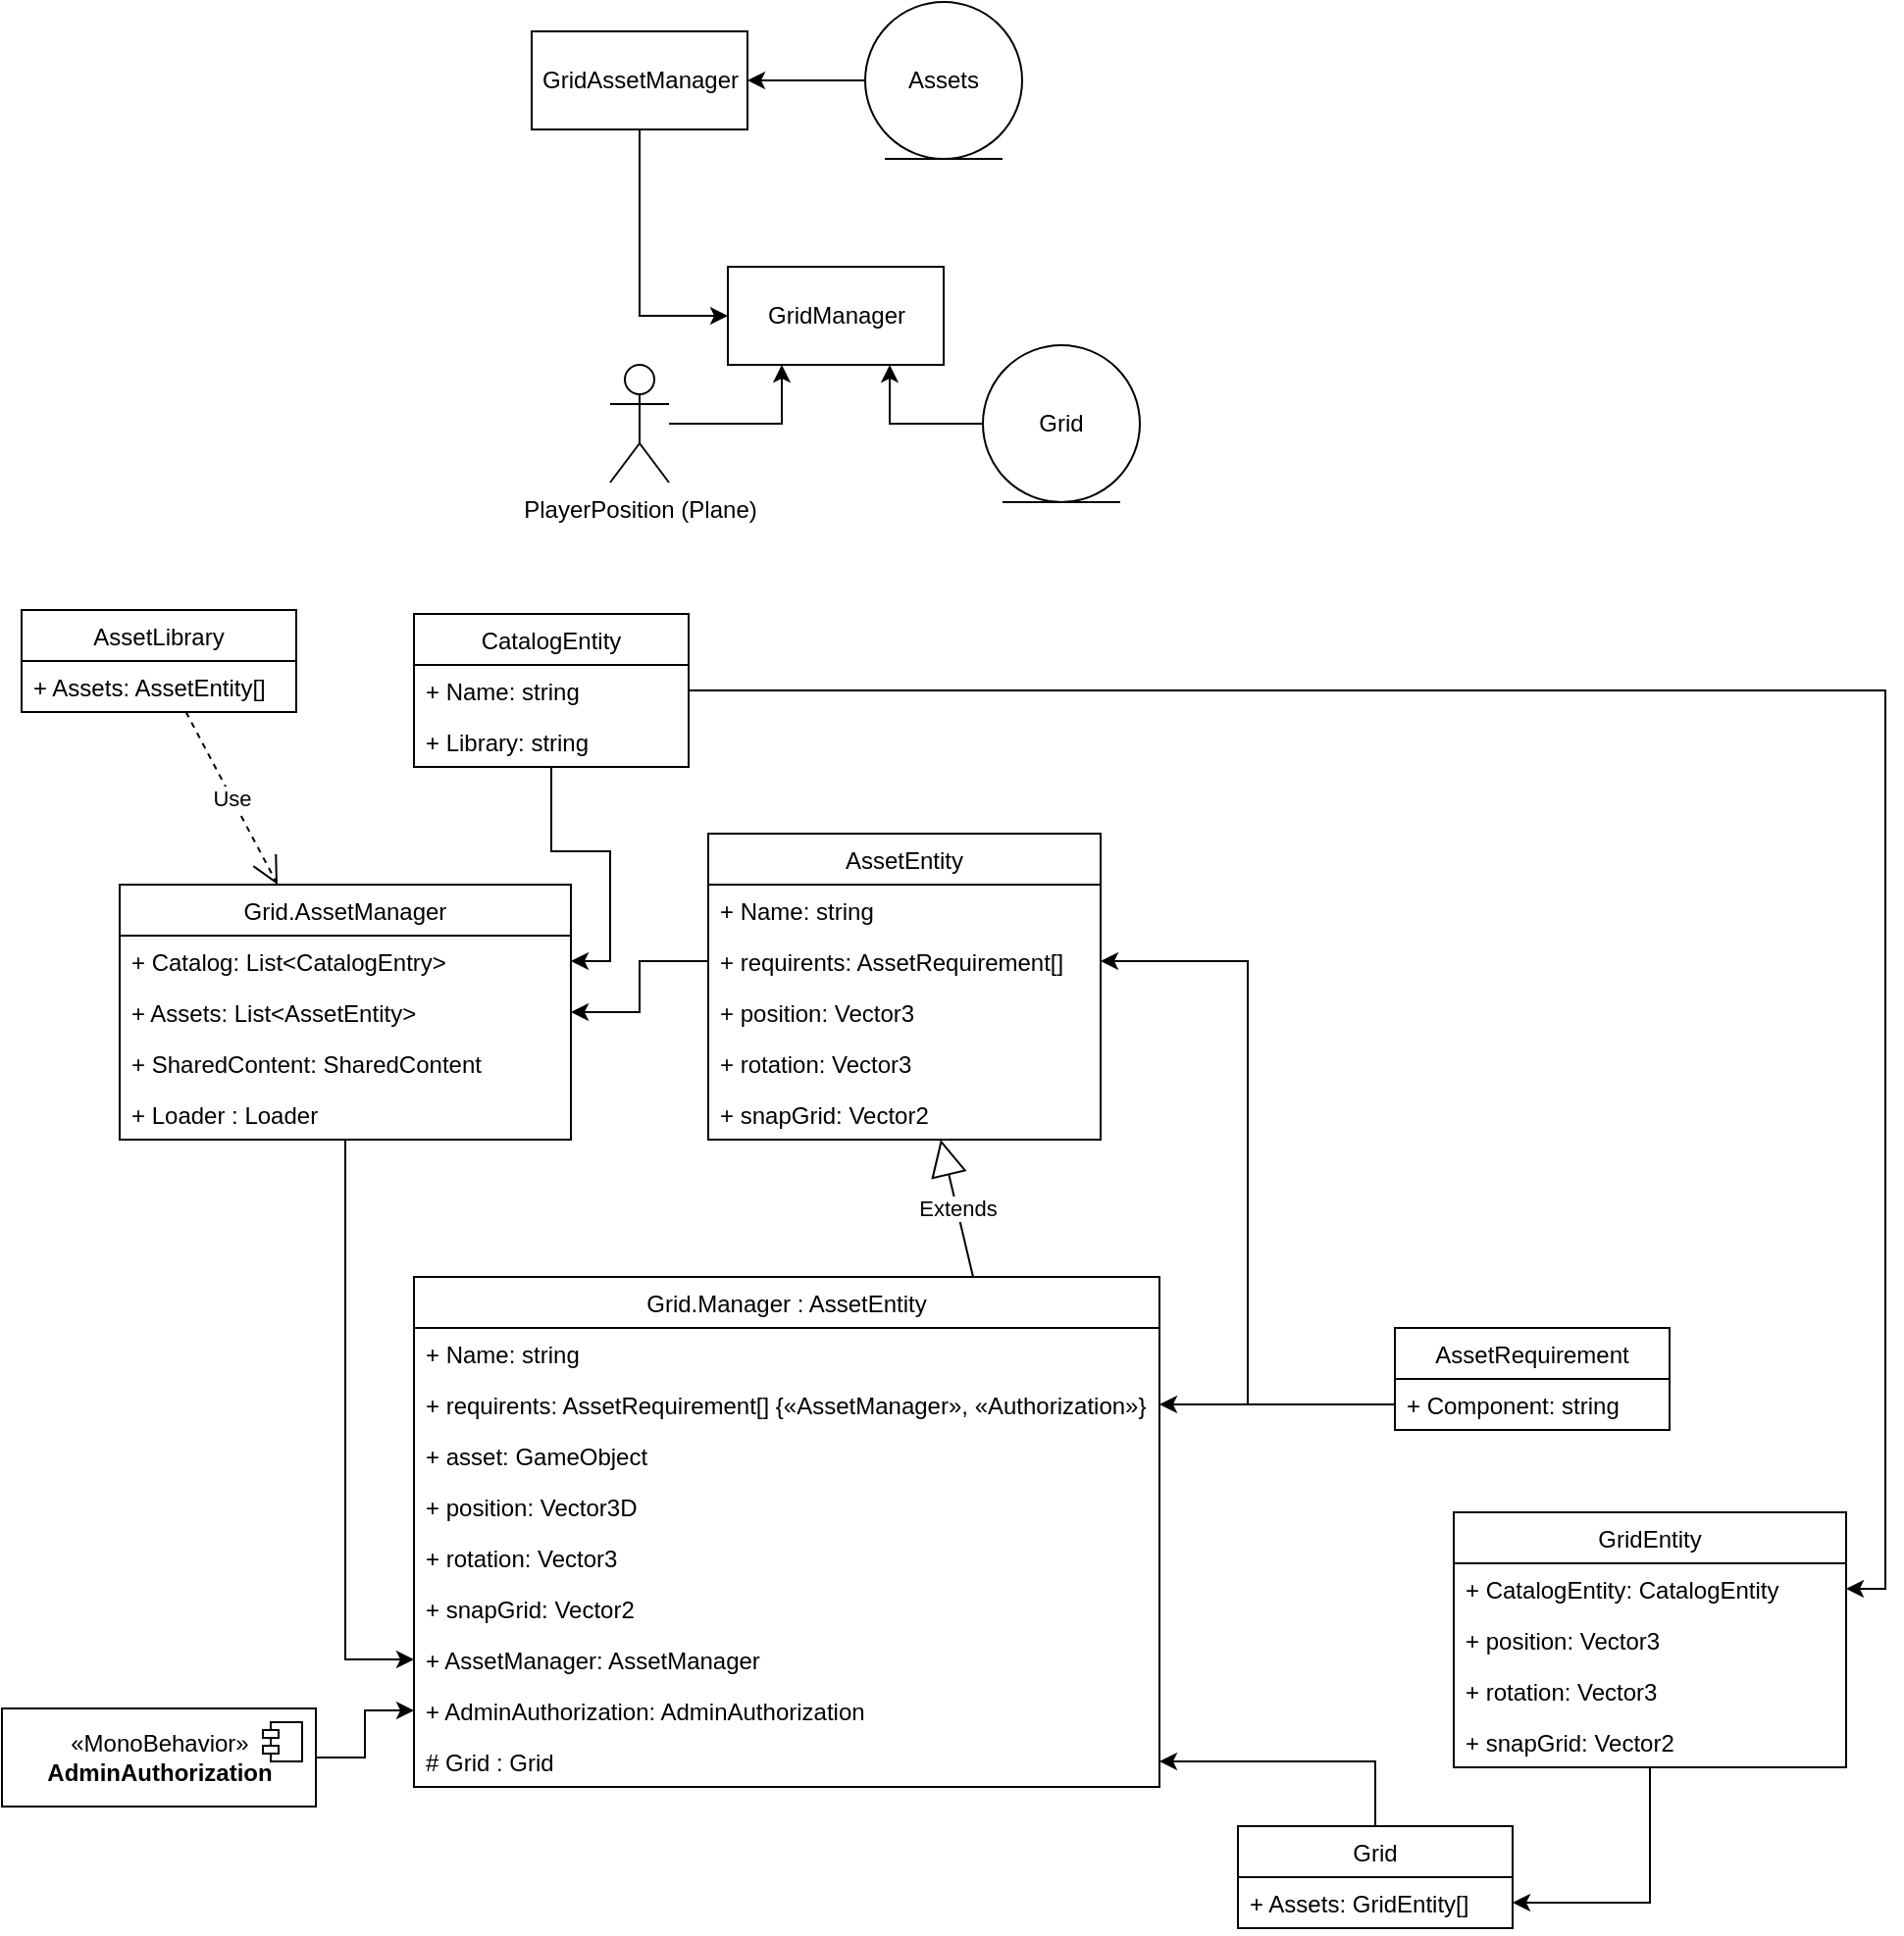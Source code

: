 <mxfile version="13.0.3" type="device"><diagram name="Page-1" id="9f46799a-70d6-7492-0946-bef42562c5a5"><mxGraphModel dx="1089" dy="820" grid="1" gridSize="10" guides="1" tooltips="1" connect="1" arrows="1" fold="1" page="1" pageScale="1" pageWidth="1100" pageHeight="850" background="#ffffff" math="0" shadow="0"><root><mxCell id="0"/><mxCell id="1" parent="0"/><mxCell id="yzY898gI7GPa-V3ytDoA-1" value="GridManager" style="html=1;" parent="1" vertex="1"><mxGeometry x="450" y="165" width="110" height="50" as="geometry"/></mxCell><mxCell id="yzY898gI7GPa-V3ytDoA-3" style="edgeStyle=orthogonalEdgeStyle;rounded=0;orthogonalLoop=1;jettySize=auto;html=1;entryX=0;entryY=0.5;entryDx=0;entryDy=0;" parent="1" source="yzY898gI7GPa-V3ytDoA-2" target="yzY898gI7GPa-V3ytDoA-1" edge="1"><mxGeometry relative="1" as="geometry"/></mxCell><mxCell id="yzY898gI7GPa-V3ytDoA-2" value="GridAssetManager" style="html=1;" parent="1" vertex="1"><mxGeometry x="350" y="45" width="110" height="50" as="geometry"/></mxCell><mxCell id="yzY898gI7GPa-V3ytDoA-5" style="edgeStyle=orthogonalEdgeStyle;rounded=0;orthogonalLoop=1;jettySize=auto;html=1;exitX=0;exitY=0.5;exitDx=0;exitDy=0;entryX=1;entryY=0.5;entryDx=0;entryDy=0;" parent="1" source="yzY898gI7GPa-V3ytDoA-4" target="yzY898gI7GPa-V3ytDoA-2" edge="1"><mxGeometry relative="1" as="geometry"/></mxCell><mxCell id="yzY898gI7GPa-V3ytDoA-4" value="Assets" style="ellipse;shape=umlEntity;whiteSpace=wrap;html=1;" parent="1" vertex="1"><mxGeometry x="520" y="30" width="80" height="80" as="geometry"/></mxCell><mxCell id="yzY898gI7GPa-V3ytDoA-7" style="edgeStyle=orthogonalEdgeStyle;rounded=0;orthogonalLoop=1;jettySize=auto;html=1;entryX=0.25;entryY=1;entryDx=0;entryDy=0;" parent="1" source="yzY898gI7GPa-V3ytDoA-6" target="yzY898gI7GPa-V3ytDoA-1" edge="1"><mxGeometry relative="1" as="geometry"/></mxCell><mxCell id="yzY898gI7GPa-V3ytDoA-6" value="PlayerPosition (Plane)" style="shape=umlActor;verticalLabelPosition=bottom;labelBackgroundColor=#ffffff;verticalAlign=top;html=1;" parent="1" vertex="1"><mxGeometry x="390" y="215" width="30" height="60" as="geometry"/></mxCell><mxCell id="yzY898gI7GPa-V3ytDoA-9" style="edgeStyle=orthogonalEdgeStyle;rounded=0;orthogonalLoop=1;jettySize=auto;html=1;exitX=0;exitY=0.5;exitDx=0;exitDy=0;entryX=0.75;entryY=1;entryDx=0;entryDy=0;" parent="1" source="yzY898gI7GPa-V3ytDoA-8" target="yzY898gI7GPa-V3ytDoA-1" edge="1"><mxGeometry relative="1" as="geometry"/></mxCell><mxCell id="yzY898gI7GPa-V3ytDoA-8" value="Grid" style="ellipse;shape=umlEntity;whiteSpace=wrap;html=1;" parent="1" vertex="1"><mxGeometry x="580" y="205" width="80" height="80" as="geometry"/></mxCell><mxCell id="yzY898gI7GPa-V3ytDoA-20" style="edgeStyle=orthogonalEdgeStyle;rounded=0;orthogonalLoop=1;jettySize=auto;html=1;exitX=0;exitY=0.5;exitDx=0;exitDy=0;entryX=1;entryY=0.5;entryDx=0;entryDy=0;" parent="1" source="yzY898gI7GPa-V3ytDoA-17" target="yzY898gI7GPa-V3ytDoA-55" edge="1"><mxGeometry relative="1" as="geometry"/></mxCell><mxCell id="yzY898gI7GPa-V3ytDoA-26" style="edgeStyle=orthogonalEdgeStyle;rounded=0;orthogonalLoop=1;jettySize=auto;html=1;exitX=0.5;exitY=1;exitDx=0;exitDy=0;entryX=0;entryY=0.5;entryDx=0;entryDy=0;" parent="1" edge="1"><mxGeometry relative="1" as="geometry"><mxPoint x="755" y="694" as="sourcePoint"/></mxGeometry></mxCell><mxCell id="yzY898gI7GPa-V3ytDoA-42" style="edgeStyle=orthogonalEdgeStyle;rounded=0;orthogonalLoop=1;jettySize=auto;html=1;entryX=0;entryY=0.5;entryDx=0;entryDy=0;" parent="1" source="yzY898gI7GPa-V3ytDoA-12" target="yzY898gI7GPa-V3ytDoA-37" edge="1"><mxGeometry relative="1" as="geometry"/></mxCell><mxCell id="yzY898gI7GPa-V3ytDoA-44" value="Extends" style="endArrow=block;endSize=16;endFill=0;html=1;exitX=0.75;exitY=0;exitDx=0;exitDy=0;" parent="1" source="yzY898gI7GPa-V3ytDoA-36" target="yzY898gI7GPa-V3ytDoA-16" edge="1"><mxGeometry width="160" relative="1" as="geometry"><mxPoint x="510" y="540" as="sourcePoint"/><mxPoint x="540" y="630" as="targetPoint"/></mxGeometry></mxCell><mxCell id="yzY898gI7GPa-V3ytDoA-53" style="edgeStyle=orthogonalEdgeStyle;rounded=0;orthogonalLoop=1;jettySize=auto;html=1;exitX=0;exitY=0.5;exitDx=0;exitDy=0;entryX=1;entryY=0.5;entryDx=0;entryDy=0;" parent="1" source="yzY898gI7GPa-V3ytDoA-50" target="yzY898gI7GPa-V3ytDoA-17" edge="1"><mxGeometry relative="1" as="geometry"/></mxCell><mxCell id="yzY898gI7GPa-V3ytDoA-54" style="edgeStyle=orthogonalEdgeStyle;rounded=0;orthogonalLoop=1;jettySize=auto;html=1;entryX=1;entryY=0.5;entryDx=0;entryDy=0;" parent="1" source="yzY898gI7GPa-V3ytDoA-50" target="yzY898gI7GPa-V3ytDoA-48" edge="1"><mxGeometry relative="1" as="geometry"/></mxCell><mxCell id="yzY898gI7GPa-V3ytDoA-64" style="edgeStyle=orthogonalEdgeStyle;rounded=0;orthogonalLoop=1;jettySize=auto;html=1;" parent="1" source="yzY898gI7GPa-V3ytDoA-57" target="yzY898gI7GPa-V3ytDoA-56" edge="1"><mxGeometry relative="1" as="geometry"/></mxCell><mxCell id="yzY898gI7GPa-V3ytDoA-73" style="edgeStyle=orthogonalEdgeStyle;rounded=0;orthogonalLoop=1;jettySize=auto;html=1;entryX=0;entryY=0.5;entryDx=0;entryDy=0;" parent="1" source="yzY898gI7GPa-V3ytDoA-88" target="yzY898gI7GPa-V3ytDoA-72" edge="1"><mxGeometry relative="1" as="geometry"><mxPoint x="190" y="895" as="sourcePoint"/></mxGeometry></mxCell><mxCell id="yzY898gI7GPa-V3ytDoA-85" style="edgeStyle=orthogonalEdgeStyle;rounded=0;orthogonalLoop=1;jettySize=auto;html=1;" parent="1" source="yzY898gI7GPa-V3ytDoA-81" target="yzY898gI7GPa-V3ytDoA-13" edge="1"><mxGeometry relative="1" as="geometry"/></mxCell><mxCell id="yzY898gI7GPa-V3ytDoA-86" value="Use" style="endArrow=open;endSize=12;dashed=1;html=1;" parent="1" source="yzY898gI7GPa-V3ytDoA-76" target="yzY898gI7GPa-V3ytDoA-12" edge="1"><mxGeometry width="160" relative="1" as="geometry"><mxPoint x="120" y="430" as="sourcePoint"/><mxPoint x="280" y="430" as="targetPoint"/></mxGeometry></mxCell><mxCell id="yzY898gI7GPa-V3ytDoA-16" value="AssetEntity" style="swimlane;fontStyle=0;childLayout=stackLayout;horizontal=1;startSize=26;fillColor=none;horizontalStack=0;resizeParent=1;resizeParentMax=0;resizeLast=0;collapsible=1;marginBottom=0;" parent="1" vertex="1"><mxGeometry x="440" y="454" width="200" height="156" as="geometry"/></mxCell><mxCell id="yzY898gI7GPa-V3ytDoA-41" value="+ Name: string" style="text;strokeColor=none;fillColor=none;align=left;verticalAlign=top;spacingLeft=4;spacingRight=4;overflow=hidden;rotatable=0;points=[[0,0.5],[1,0.5]];portConstraint=eastwest;" parent="yzY898gI7GPa-V3ytDoA-16" vertex="1"><mxGeometry y="26" width="200" height="26" as="geometry"/></mxCell><mxCell id="yzY898gI7GPa-V3ytDoA-17" value="+ requirents: AssetRequirement[]" style="text;strokeColor=none;fillColor=none;align=left;verticalAlign=top;spacingLeft=4;spacingRight=4;overflow=hidden;rotatable=0;points=[[0,0.5],[1,0.5]];portConstraint=eastwest;" parent="yzY898gI7GPa-V3ytDoA-16" vertex="1"><mxGeometry y="52" width="200" height="26" as="geometry"/></mxCell><mxCell id="yzY898gI7GPa-V3ytDoA-61" value="+ position: Vector3" style="text;strokeColor=none;fillColor=none;align=left;verticalAlign=top;spacingLeft=4;spacingRight=4;overflow=hidden;rotatable=0;points=[[0,0.5],[1,0.5]];portConstraint=eastwest;" parent="yzY898gI7GPa-V3ytDoA-16" vertex="1"><mxGeometry y="78" width="200" height="26" as="geometry"/></mxCell><mxCell id="yzY898gI7GPa-V3ytDoA-90" value="+ rotation: Vector3" style="text;strokeColor=none;fillColor=none;align=left;verticalAlign=top;spacingLeft=4;spacingRight=4;overflow=hidden;rotatable=0;points=[[0,0.5],[1,0.5]];portConstraint=eastwest;" parent="yzY898gI7GPa-V3ytDoA-16" vertex="1"><mxGeometry y="104" width="200" height="26" as="geometry"/></mxCell><mxCell id="yzY898gI7GPa-V3ytDoA-80" value="+ snapGrid: Vector2" style="text;strokeColor=none;fillColor=none;align=left;verticalAlign=top;spacingLeft=4;spacingRight=4;overflow=hidden;rotatable=0;points=[[0,0.5],[1,0.5]];portConstraint=eastwest;" parent="yzY898gI7GPa-V3ytDoA-16" vertex="1"><mxGeometry y="130" width="200" height="26" as="geometry"/></mxCell><mxCell id="yzY898gI7GPa-V3ytDoA-12" value="Grid.AssetManager" style="swimlane;fontStyle=0;childLayout=stackLayout;horizontal=1;startSize=26;fillColor=none;horizontalStack=0;resizeParent=1;resizeParentMax=0;resizeLast=0;collapsible=1;marginBottom=0;" parent="1" vertex="1"><mxGeometry x="140" y="480" width="230" height="130" as="geometry"><mxRectangle x="220" y="373" width="100" height="26" as="alternateBounds"/></mxGeometry></mxCell><mxCell id="yzY898gI7GPa-V3ytDoA-13" value="+ Catalog: List&lt;CatalogEntry&gt;" style="text;strokeColor=none;fillColor=none;align=left;verticalAlign=top;spacingLeft=4;spacingRight=4;overflow=hidden;rotatable=0;points=[[0,0.5],[1,0.5]];portConstraint=eastwest;" parent="yzY898gI7GPa-V3ytDoA-12" vertex="1"><mxGeometry y="26" width="230" height="26" as="geometry"/></mxCell><mxCell id="yzY898gI7GPa-V3ytDoA-21" style="edgeStyle=orthogonalEdgeStyle;rounded=0;orthogonalLoop=1;jettySize=auto;html=1;exitX=1;exitY=0.5;exitDx=0;exitDy=0;" parent="yzY898gI7GPa-V3ytDoA-12" source="yzY898gI7GPa-V3ytDoA-13" target="yzY898gI7GPa-V3ytDoA-13" edge="1"><mxGeometry relative="1" as="geometry"/></mxCell><mxCell id="yzY898gI7GPa-V3ytDoA-55" value="+ Assets: List&lt;AssetEntity&gt;" style="text;strokeColor=none;fillColor=none;align=left;verticalAlign=top;spacingLeft=4;spacingRight=4;overflow=hidden;rotatable=0;points=[[0,0.5],[1,0.5]];portConstraint=eastwest;" parent="yzY898gI7GPa-V3ytDoA-12" vertex="1"><mxGeometry y="52" width="230" height="26" as="geometry"/></mxCell><mxCell id="yzY898gI7GPa-V3ytDoA-40" value="+ SharedContent: SharedContent" style="text;strokeColor=none;fillColor=none;align=left;verticalAlign=top;spacingLeft=4;spacingRight=4;overflow=hidden;rotatable=0;points=[[0,0.5],[1,0.5]];portConstraint=eastwest;" parent="yzY898gI7GPa-V3ytDoA-12" vertex="1"><mxGeometry y="78" width="230" height="26" as="geometry"/></mxCell><mxCell id="yzY898gI7GPa-V3ytDoA-28" value="+ Loader : Loader" style="text;strokeColor=none;fillColor=none;align=left;verticalAlign=top;spacingLeft=4;spacingRight=4;overflow=hidden;rotatable=0;points=[[0,0.5],[1,0.5]];portConstraint=eastwest;" parent="yzY898gI7GPa-V3ytDoA-12" vertex="1"><mxGeometry y="104" width="230" height="26" as="geometry"/></mxCell><mxCell id="yzY898gI7GPa-V3ytDoA-36" value="Grid.Manager : AssetEntity" style="swimlane;fontStyle=0;childLayout=stackLayout;horizontal=1;startSize=26;fillColor=none;horizontalStack=0;resizeParent=1;resizeParentMax=0;resizeLast=0;collapsible=1;marginBottom=0;" parent="1" vertex="1"><mxGeometry x="290" y="680" width="380" height="260" as="geometry"/></mxCell><mxCell id="yzY898gI7GPa-V3ytDoA-45" value="+ Name: string" style="text;strokeColor=none;fillColor=none;align=left;verticalAlign=top;spacingLeft=4;spacingRight=4;overflow=hidden;rotatable=0;points=[[0,0.5],[1,0.5]];portConstraint=eastwest;" parent="yzY898gI7GPa-V3ytDoA-36" vertex="1"><mxGeometry y="26" width="380" height="26" as="geometry"/></mxCell><mxCell id="yzY898gI7GPa-V3ytDoA-48" value="+ requirents: AssetRequirement[] {«AssetManager», «Authorization»}" style="text;strokeColor=none;fillColor=none;align=left;verticalAlign=top;spacingLeft=4;spacingRight=4;overflow=hidden;rotatable=0;points=[[0,0.5],[1,0.5]];portConstraint=eastwest;" parent="yzY898gI7GPa-V3ytDoA-36" vertex="1"><mxGeometry y="52" width="380" height="26" as="geometry"/></mxCell><mxCell id="yzY898gI7GPa-V3ytDoA-47" value="+ asset: GameObject" style="text;strokeColor=none;fillColor=none;align=left;verticalAlign=top;spacingLeft=4;spacingRight=4;overflow=hidden;rotatable=0;points=[[0,0.5],[1,0.5]];portConstraint=eastwest;" parent="yzY898gI7GPa-V3ytDoA-36" vertex="1"><mxGeometry y="78" width="380" height="26" as="geometry"/></mxCell><mxCell id="yzY898gI7GPa-V3ytDoA-62" value="+ position: Vector3D" style="text;strokeColor=none;fillColor=none;align=left;verticalAlign=top;spacingLeft=4;spacingRight=4;overflow=hidden;rotatable=0;points=[[0,0.5],[1,0.5]];portConstraint=eastwest;" parent="yzY898gI7GPa-V3ytDoA-36" vertex="1"><mxGeometry y="104" width="380" height="26" as="geometry"/></mxCell><mxCell id="yzY898gI7GPa-V3ytDoA-91" value="+ rotation: Vector3" style="text;strokeColor=none;fillColor=none;align=left;verticalAlign=top;spacingLeft=4;spacingRight=4;overflow=hidden;rotatable=0;points=[[0,0.5],[1,0.5]];portConstraint=eastwest;" parent="yzY898gI7GPa-V3ytDoA-36" vertex="1"><mxGeometry y="130" width="380" height="26" as="geometry"/></mxCell><mxCell id="yzY898gI7GPa-V3ytDoA-87" value="+ snapGrid: Vector2" style="text;strokeColor=none;fillColor=none;align=left;verticalAlign=top;spacingLeft=4;spacingRight=4;overflow=hidden;rotatable=0;points=[[0,0.5],[1,0.5]];portConstraint=eastwest;" parent="yzY898gI7GPa-V3ytDoA-36" vertex="1"><mxGeometry y="156" width="380" height="26" as="geometry"/></mxCell><mxCell id="yzY898gI7GPa-V3ytDoA-37" value="+ AssetManager: AssetManager&#10;" style="text;strokeColor=none;fillColor=none;align=left;verticalAlign=top;spacingLeft=4;spacingRight=4;overflow=hidden;rotatable=0;points=[[0,0.5],[1,0.5]];portConstraint=eastwest;" parent="yzY898gI7GPa-V3ytDoA-36" vertex="1"><mxGeometry y="182" width="380" height="26" as="geometry"/></mxCell><mxCell id="yzY898gI7GPa-V3ytDoA-72" value="+ AdminAuthorization: AdminAuthorization" style="text;strokeColor=none;fillColor=none;align=left;verticalAlign=top;spacingLeft=4;spacingRight=4;overflow=hidden;rotatable=0;points=[[0,0.5],[1,0.5]];portConstraint=eastwest;" parent="yzY898gI7GPa-V3ytDoA-36" vertex="1"><mxGeometry y="208" width="380" height="26" as="geometry"/></mxCell><mxCell id="yzY898gI7GPa-V3ytDoA-56" value="# Grid : Grid" style="text;strokeColor=none;fillColor=none;align=left;verticalAlign=top;spacingLeft=4;spacingRight=4;overflow=hidden;rotatable=0;points=[[0,0.5],[1,0.5]];portConstraint=eastwest;" parent="yzY898gI7GPa-V3ytDoA-36" vertex="1"><mxGeometry y="234" width="380" height="26" as="geometry"/></mxCell><mxCell id="yzY898gI7GPa-V3ytDoA-76" value="AssetLibrary" style="swimlane;fontStyle=0;childLayout=stackLayout;horizontal=1;startSize=26;fillColor=none;horizontalStack=0;resizeParent=1;resizeParentMax=0;resizeLast=0;collapsible=1;marginBottom=0;" parent="1" vertex="1"><mxGeometry x="90" y="340" width="140" height="52" as="geometry"/></mxCell><mxCell id="yzY898gI7GPa-V3ytDoA-77" value="+ Assets: AssetEntity[]" style="text;strokeColor=none;fillColor=none;align=left;verticalAlign=top;spacingLeft=4;spacingRight=4;overflow=hidden;rotatable=0;points=[[0,0.5],[1,0.5]];portConstraint=eastwest;" parent="yzY898gI7GPa-V3ytDoA-76" vertex="1"><mxGeometry y="26" width="140" height="26" as="geometry"/></mxCell><mxCell id="yzY898gI7GPa-V3ytDoA-81" value="CatalogEntity" style="swimlane;fontStyle=0;childLayout=stackLayout;horizontal=1;startSize=26;fillColor=none;horizontalStack=0;resizeParent=1;resizeParentMax=0;resizeLast=0;collapsible=1;marginBottom=0;" parent="1" vertex="1"><mxGeometry x="290" y="342" width="140" height="78" as="geometry"/></mxCell><mxCell id="yzY898gI7GPa-V3ytDoA-82" value="+ Name: string" style="text;strokeColor=none;fillColor=none;align=left;verticalAlign=top;spacingLeft=4;spacingRight=4;overflow=hidden;rotatable=0;points=[[0,0.5],[1,0.5]];portConstraint=eastwest;" parent="yzY898gI7GPa-V3ytDoA-81" vertex="1"><mxGeometry y="26" width="140" height="26" as="geometry"/></mxCell><mxCell id="yzY898gI7GPa-V3ytDoA-83" value="+ Library: string" style="text;strokeColor=none;fillColor=none;align=left;verticalAlign=top;spacingLeft=4;spacingRight=4;overflow=hidden;rotatable=0;points=[[0,0.5],[1,0.5]];portConstraint=eastwest;" parent="yzY898gI7GPa-V3ytDoA-81" vertex="1"><mxGeometry y="52" width="140" height="26" as="geometry"/></mxCell><mxCell id="yzY898gI7GPa-V3ytDoA-88" value="«MonoBehavior»&lt;br&gt;&lt;b&gt;AdminAuthorization&lt;/b&gt;" style="html=1;dropTarget=0;" parent="1" vertex="1"><mxGeometry x="80" y="900" width="160" height="50" as="geometry"/></mxCell><mxCell id="yzY898gI7GPa-V3ytDoA-89" value="" style="shape=component;jettyWidth=8;jettyHeight=4;" parent="yzY898gI7GPa-V3ytDoA-88" vertex="1"><mxGeometry x="1" width="20" height="20" relative="1" as="geometry"><mxPoint x="-27" y="7" as="offset"/></mxGeometry></mxCell><mxCell id="yzY898gI7GPa-V3ytDoA-49" value="AssetRequirement" style="swimlane;fontStyle=0;childLayout=stackLayout;horizontal=1;startSize=26;fillColor=none;horizontalStack=0;resizeParent=1;resizeParentMax=0;resizeLast=0;collapsible=1;marginBottom=0;" parent="1" vertex="1"><mxGeometry x="790" y="706" width="140" height="52" as="geometry"/></mxCell><mxCell id="yzY898gI7GPa-V3ytDoA-50" value="+ Component: string" style="text;strokeColor=none;fillColor=none;align=left;verticalAlign=top;spacingLeft=4;spacingRight=4;overflow=hidden;rotatable=0;points=[[0,0.5],[1,0.5]];portConstraint=eastwest;" parent="yzY898gI7GPa-V3ytDoA-49" vertex="1"><mxGeometry y="26" width="140" height="26" as="geometry"/></mxCell><mxCell id="yzY898gI7GPa-V3ytDoA-57" value="Grid" style="swimlane;fontStyle=0;childLayout=stackLayout;horizontal=1;startSize=26;fillColor=none;horizontalStack=0;resizeParent=1;resizeParentMax=0;resizeLast=0;collapsible=1;marginBottom=0;" parent="1" vertex="1"><mxGeometry x="710" y="960" width="140" height="52" as="geometry"/></mxCell><mxCell id="yzY898gI7GPa-V3ytDoA-63" value="+ Assets: GridEntity[]" style="text;strokeColor=none;fillColor=none;align=left;verticalAlign=top;spacingLeft=4;spacingRight=4;overflow=hidden;rotatable=0;points=[[0,0.5],[1,0.5]];portConstraint=eastwest;" parent="yzY898gI7GPa-V3ytDoA-57" vertex="1"><mxGeometry y="26" width="140" height="26" as="geometry"/></mxCell><mxCell id="Rka8QN7iAXum5xoFA03j-7" style="edgeStyle=orthogonalEdgeStyle;rounded=0;orthogonalLoop=1;jettySize=auto;html=1;entryX=1;entryY=0.5;entryDx=0;entryDy=0;" edge="1" parent="1" source="yzY898gI7GPa-V3ytDoA-82" target="Rka8QN7iAXum5xoFA03j-2"><mxGeometry relative="1" as="geometry"/></mxCell><mxCell id="Rka8QN7iAXum5xoFA03j-8" style="edgeStyle=orthogonalEdgeStyle;rounded=0;orthogonalLoop=1;jettySize=auto;html=1;" edge="1" parent="1" source="Rka8QN7iAXum5xoFA03j-1" target="yzY898gI7GPa-V3ytDoA-63"><mxGeometry relative="1" as="geometry"/></mxCell><mxCell id="Rka8QN7iAXum5xoFA03j-1" value="GridEntity" style="swimlane;fontStyle=0;childLayout=stackLayout;horizontal=1;startSize=26;fillColor=none;horizontalStack=0;resizeParent=1;resizeParentMax=0;resizeLast=0;collapsible=1;marginBottom=0;" vertex="1" parent="1"><mxGeometry x="820" y="800" width="200" height="130" as="geometry"/></mxCell><mxCell id="Rka8QN7iAXum5xoFA03j-2" value="+ CatalogEntity: CatalogEntity" style="text;strokeColor=none;fillColor=none;align=left;verticalAlign=top;spacingLeft=4;spacingRight=4;overflow=hidden;rotatable=0;points=[[0,0.5],[1,0.5]];portConstraint=eastwest;" vertex="1" parent="Rka8QN7iAXum5xoFA03j-1"><mxGeometry y="26" width="200" height="26" as="geometry"/></mxCell><mxCell id="Rka8QN7iAXum5xoFA03j-4" value="+ position: Vector3" style="text;strokeColor=none;fillColor=none;align=left;verticalAlign=top;spacingLeft=4;spacingRight=4;overflow=hidden;rotatable=0;points=[[0,0.5],[1,0.5]];portConstraint=eastwest;" vertex="1" parent="Rka8QN7iAXum5xoFA03j-1"><mxGeometry y="52" width="200" height="26" as="geometry"/></mxCell><mxCell id="Rka8QN7iAXum5xoFA03j-5" value="+ rotation: Vector3" style="text;strokeColor=none;fillColor=none;align=left;verticalAlign=top;spacingLeft=4;spacingRight=4;overflow=hidden;rotatable=0;points=[[0,0.5],[1,0.5]];portConstraint=eastwest;" vertex="1" parent="Rka8QN7iAXum5xoFA03j-1"><mxGeometry y="78" width="200" height="26" as="geometry"/></mxCell><mxCell id="Rka8QN7iAXum5xoFA03j-6" value="+ snapGrid: Vector2" style="text;strokeColor=none;fillColor=none;align=left;verticalAlign=top;spacingLeft=4;spacingRight=4;overflow=hidden;rotatable=0;points=[[0,0.5],[1,0.5]];portConstraint=eastwest;" vertex="1" parent="Rka8QN7iAXum5xoFA03j-1"><mxGeometry y="104" width="200" height="26" as="geometry"/></mxCell></root></mxGraphModel></diagram></mxfile>